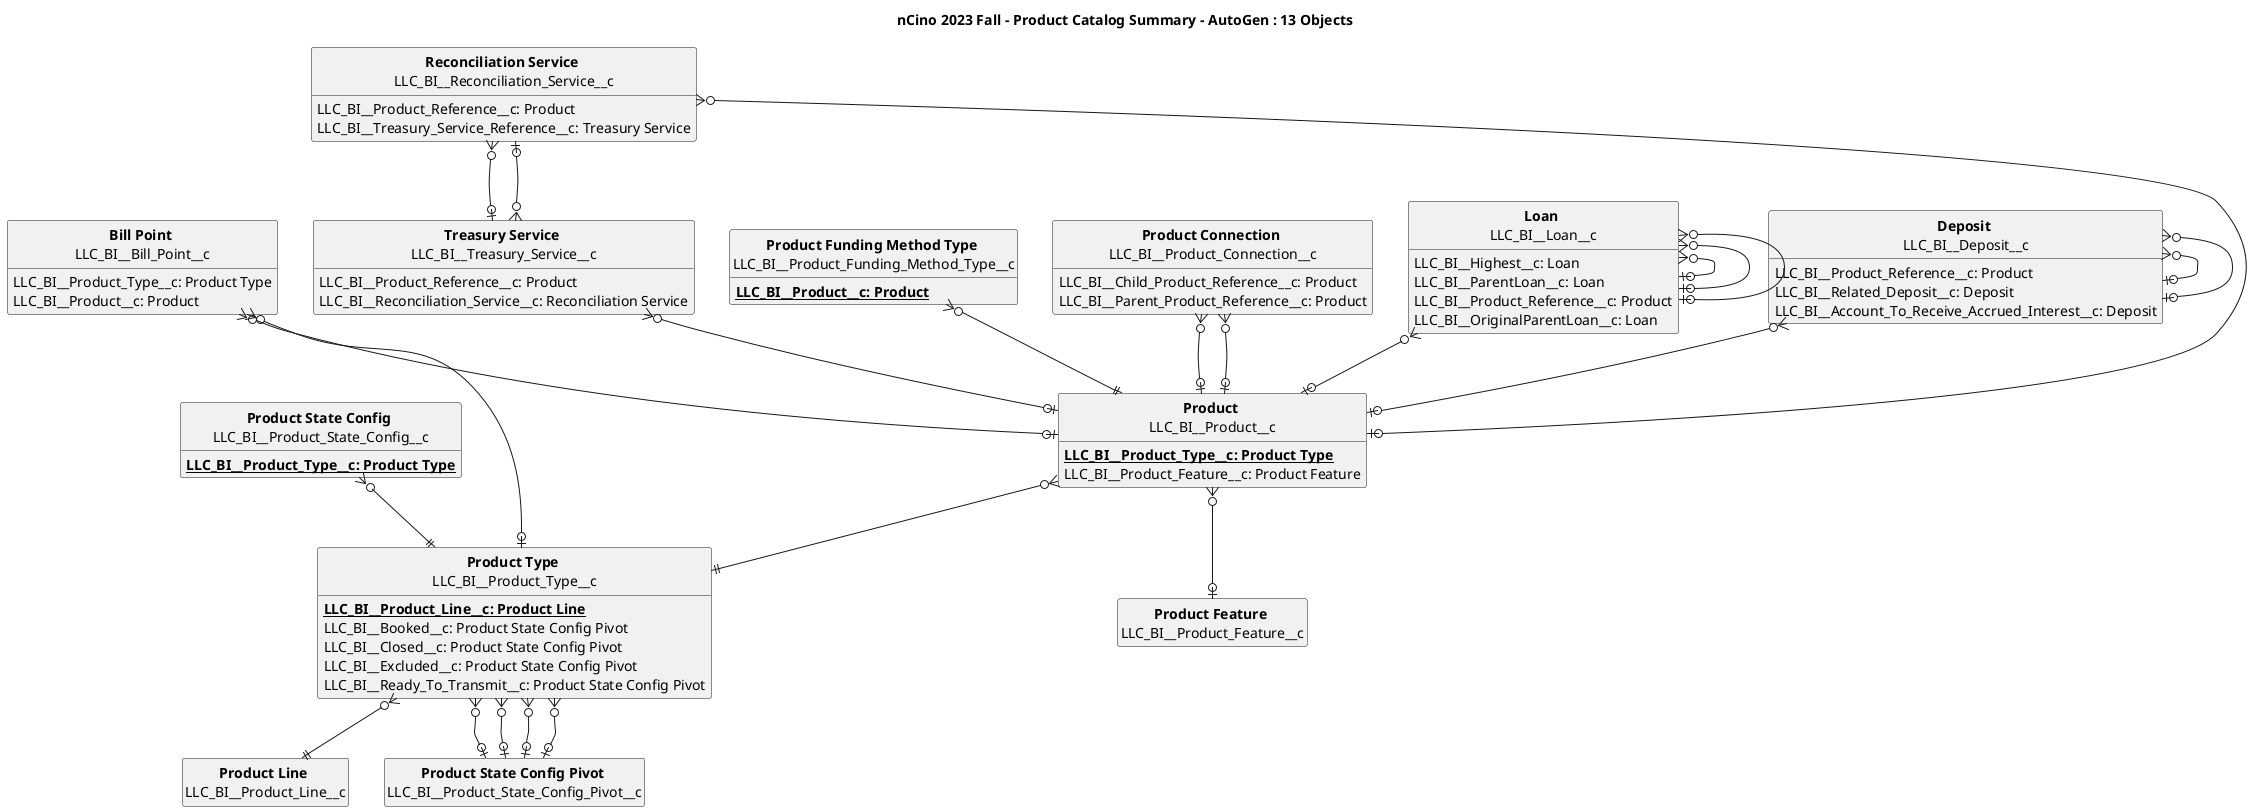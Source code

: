 @startuml
'https://plantuml.com/class-diagram

title nCino 2023 Fall - Product Catalog Summary - AutoGen : 13 Objects

'skinparam classBorderThickness 0

hide circle
hide empty methods
hide empty fields


entity ReconciliationService as "<b>Reconciliation Service</b> \nLLC_BI__Reconciliation_Service__c"  {
LLC_BI__Product_Reference__c: Product
LLC_BI__Treasury_Service_Reference__c: Treasury Service
}
entity ProductStateConfig as "<b>Product State Config</b> \nLLC_BI__Product_State_Config__c"  {
<u><b>LLC_BI__Product_Type__c: Product Type</b></u>
}
entity TreasuryService as "<b>Treasury Service</b> \nLLC_BI__Treasury_Service__c"  {
LLC_BI__Product_Reference__c: Product
LLC_BI__Reconciliation_Service__c: Reconciliation Service
}
entity ProductLine as "<b>Product Line</b> \nLLC_BI__Product_Line__c"  {
}
entity ProductType as "<b>Product Type</b> \nLLC_BI__Product_Type__c"  {
<u><b>LLC_BI__Product_Line__c: Product Line</b></u>
LLC_BI__Booked__c: Product State Config Pivot
LLC_BI__Closed__c: Product State Config Pivot
LLC_BI__Excluded__c: Product State Config Pivot
LLC_BI__Ready_To_Transmit__c: Product State Config Pivot
}
entity Product as "<b>Product</b> \nLLC_BI__Product__c"  {
<u><b>LLC_BI__Product_Type__c: Product Type</b></u>
LLC_BI__Product_Feature__c: Product Feature
}
entity ProductStateConfigPivot as "<b>Product State Config Pivot</b> \nLLC_BI__Product_State_Config_Pivot__c"  {
}
entity BillPoint as "<b>Bill Point</b> \nLLC_BI__Bill_Point__c"  {
LLC_BI__Product_Type__c: Product Type
LLC_BI__Product__c: Product
}
entity ProductFundingMethodType as "<b>Product Funding Method Type</b> \nLLC_BI__Product_Funding_Method_Type__c"  {
<u><b>LLC_BI__Product__c: Product</b></u>
}
entity ProductFeature as "<b>Product Feature</b> \nLLC_BI__Product_Feature__c"  {
}
entity ProductConnection as "<b>Product Connection</b> \nLLC_BI__Product_Connection__c"  {
LLC_BI__Child_Product_Reference__c: Product
LLC_BI__Parent_Product_Reference__c: Product
}
entity Loan as "<b>Loan</b> \nLLC_BI__Loan__c"  {
LLC_BI__Highest__c: Loan
LLC_BI__ParentLoan__c: Loan
LLC_BI__Product_Reference__c: Product
LLC_BI__OriginalParentLoan__c: Loan
}
entity Deposit as "<b>Deposit</b> \nLLC_BI__Deposit__c"  {
LLC_BI__Product_Reference__c: Product
LLC_BI__Related_Deposit__c: Deposit
LLC_BI__Account_To_Receive_Accrued_Interest__c: Deposit
}

ReconciliationService }o--o| Product
ReconciliationService }o--o| TreasuryService
Deposit }o--o| Product
Deposit }o--o| Deposit
Deposit }o--o| Deposit
ProductType }o--|| ProductLine
ProductType }o--o| ProductStateConfigPivot
ProductType }o--o| ProductStateConfigPivot
ProductType }o--o| ProductStateConfigPivot
ProductType }o--o| ProductStateConfigPivot
ProductConnection }o--o| Product
ProductConnection }o--o| Product
Loan }o--o| Loan
Loan }o--o| Loan
Loan }o--o| Product
Loan }o--o| Loan
Product }o--|| ProductType
Product }o--o| ProductFeature
TreasuryService }o--o| Product
TreasuryService }o--o| ReconciliationService
ProductStateConfig }o--|| ProductType
BillPoint }o--o| ProductType
BillPoint }o--o| Product
ProductFundingMethodType }o--|| Product

@enduml

